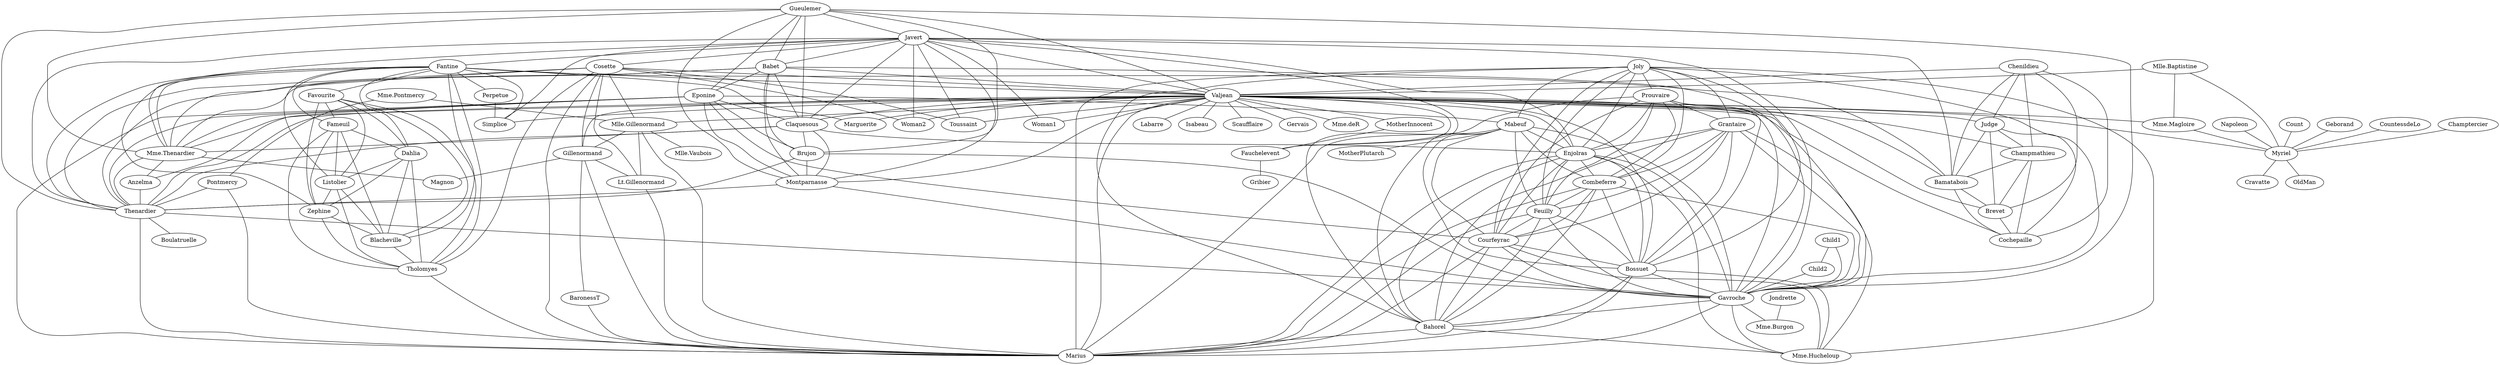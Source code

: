 graph  {
	Gueulemer -- Javert;
	Gueulemer -- Babet;
	Gueulemer -- Valjean;
	Gueulemer -- Eponine;
	Gueulemer -- Claquesous;
	Gueulemer -- "Mme.Thenardier";
	Gueulemer -- Brujon;
	Gueulemer -- Montparnasse;
	Gueulemer -- Thenardier;
	Gueulemer -- Gavroche;
	Joly -- Prouvaire;
	Joly -- Grantaire;
	Joly -- Mabeuf;
	Joly -- Enjolras;
	Joly -- Combeferre;
	Joly -- Feuilly;
	Joly -- Courfeyrac;
	Joly -- Bossuet;
	Joly -- Gavroche;
	Joly -- Bahorel;
	Joly -- "Mme.Hucheloup";
	Joly -- Marius;
	CountessdeLo -- Myriel;
	Prouvaire -- Grantaire;
	Prouvaire -- Enjolras;
	Prouvaire -- Combeferre;
	Prouvaire -- Feuilly;
	Prouvaire -- Courfeyrac;
	Prouvaire -- Bossuet;
	Prouvaire -- Gavroche;
	Prouvaire -- Bahorel;
	"Mlle.Baptistine" -- Valjean;
	"Mlle.Baptistine" -- "Mme.Magloire";
	"Mlle.Baptistine" -- Myriel;
	Javert -- Fantine;
	Javert -- Cosette;
	Javert -- Babet;
	Javert -- Valjean;
	Javert -- Toussaint;
	Javert -- Claquesous;
	Javert -- Enjolras;
	Javert -- "Mme.Thenardier";
	Javert -- Woman1;
	Javert -- Woman2;
	Javert -- Montparnasse;
	Javert -- Fauchelevent;
	Javert -- Bamatabois;
	Javert -- Thenardier;
	Javert -- Simplice;
	Javert -- Gavroche;
	Chenildieu -- Valjean;
	Chenildieu -- Judge;
	Chenildieu -- Champmathieu;
	Chenildieu -- Bamatabois;
	Chenildieu -- Brevet;
	Chenildieu -- Cochepaille;
	Fantine -- Valjean;
	Fantine -- Favourite;
	Fantine -- Fameuil;
	Fantine -- "Mme.Thenardier";
	Fantine -- Perpetue;
	Fantine -- Dahlia;
	Fantine -- Listolier;
	Fantine -- Zephine;
	Fantine -- Bamatabois;
	Fantine -- Blacheville;
	Fantine -- Tholomyes;
	Fantine -- Thenardier;
	Fantine -- Simplice;
	Fantine -- Marguerite;
	Cosette -- Valjean;
	Cosette -- Toussaint;
	Cosette -- "Mme.Thenardier";
	Cosette -- "Mlle.Gillenormand";
	Cosette -- Woman2;
	Cosette -- Gillenormand;
	Cosette -- Tholomyes;
	Cosette -- Thenardier;
	Cosette -- "Lt.Gillenormand";
	Cosette -- Marius;
	Babet -- Valjean;
	Babet -- Eponine;
	Babet -- Claquesous;
	Babet -- "Mme.Thenardier";
	Babet -- Brujon;
	Babet -- Montparnasse;
	Babet -- Thenardier;
	Babet -- Gavroche;
	"Mme.Pontmercy" -- Pontmercy;
	"Mme.Pontmercy" -- "Mlle.Gillenormand";
	Valjean -- Toussaint;
	Valjean -- "Mme.Magloire";
	Valjean -- Claquesous;
	Valjean -- Enjolras;
	Valjean -- Labarre;
	Valjean -- "Mme.Thenardier";
	Valjean -- "Mlle.Gillenormand";
	Valjean -- Judge;
	Valjean -- MotherInnocent;
	Valjean -- Isabeau;
	Valjean -- Woman1;
	Valjean -- Woman2;
	Valjean -- Champmathieu;
	Valjean -- Montparnasse;
	Valjean -- Gillenormand;
	Valjean -- Fauchelevent;
	Valjean -- Bamatabois;
	Valjean -- Bossuet;
	Valjean -- Thenardier;
	Valjean -- Simplice;
	Valjean -- Brevet;
	Valjean -- Marguerite;
	Valjean -- Gavroche;
	Valjean -- Myriel;
	Valjean -- Cochepaille;
	Valjean -- Scaufflaire;
	Valjean -- Gervais;
	Valjean -- Marius;
	Valjean -- "Mme.deR";
	Pontmercy -- Thenardier;
	Pontmercy -- Marius;
	Champtercier -- Myriel;
	Grantaire -- Enjolras;
	Grantaire -- Combeferre;
	Grantaire -- Feuilly;
	Grantaire -- Courfeyrac;
	Grantaire -- Bossuet;
	Grantaire -- Gavroche;
	Grantaire -- Bahorel;
	Grantaire -- "Mme.Hucheloup";
	Eponine -- Claquesous;
	Eponine -- Mabeuf;
	Eponine -- "Mme.Thenardier";
	Eponine -- Brujon;
	Eponine -- Montparnasse;
	Eponine -- Courfeyrac;
	Eponine -- Anzelma;
	Eponine -- Thenardier;
	Eponine -- Marius;
	Child1 -- Child2;
	Child1 -- Gavroche;
	Child2 -- Gavroche;
	"Mme.Magloire" -- Myriel;
	Favourite -- Fameuil;
	Favourite -- Dahlia;
	Favourite -- Listolier;
	Favourite -- Zephine;
	Favourite -- Blacheville;
	Favourite -- Tholomyes;
	Claquesous -- Enjolras;
	Claquesous -- "Mme.Thenardier";
	Claquesous -- Brujon;
	Claquesous -- Montparnasse;
	Claquesous -- Thenardier;
	Mabeuf -- Enjolras;
	Mabeuf -- Combeferre;
	Mabeuf -- Feuilly;
	Mabeuf -- Courfeyrac;
	Mabeuf -- Bossuet;
	Mabeuf -- Gavroche;
	Mabeuf -- Bahorel;
	Mabeuf -- Marius;
	Mabeuf -- MotherPlutarch;
	Fameuil -- Dahlia;
	Fameuil -- Listolier;
	Fameuil -- Zephine;
	Fameuil -- Blacheville;
	Fameuil -- Tholomyes;
	Enjolras -- Combeferre;
	Enjolras -- Feuilly;
	Enjolras -- Courfeyrac;
	Enjolras -- Bossuet;
	Enjolras -- Gavroche;
	Enjolras -- Bahorel;
	Enjolras -- "Mme.Hucheloup";
	Enjolras -- Marius;
	"Mme.Thenardier" -- Anzelma;
	"Mme.Thenardier" -- Thenardier;
	"Mme.Thenardier" -- Magnon;
	Perpetue -- Simplice;
	"Mlle.Gillenormand" -- Gillenormand;
	"Mlle.Gillenormand" -- "Lt.Gillenormand";
	"Mlle.Gillenormand" -- "Mlle.Vaubois";
	"Mlle.Gillenormand" -- Marius;
	Judge -- Champmathieu;
	Judge -- Bamatabois;
	Judge -- Brevet;
	Judge -- Cochepaille;
	Dahlia -- Listolier;
	Dahlia -- Zephine;
	Dahlia -- Blacheville;
	Dahlia -- Tholomyes;
	Brujon -- Montparnasse;
	Brujon -- Thenardier;
	Brujon -- Gavroche;
	MotherInnocent -- Fauchelevent;
	Napoleon -- Myriel;
	Listolier -- Zephine;
	Listolier -- Blacheville;
	Listolier -- Tholomyes;
	Count -- Myriel;
	Combeferre -- Feuilly;
	Combeferre -- Courfeyrac;
	Combeferre -- Bossuet;
	Combeferre -- Gavroche;
	Combeferre -- Bahorel;
	Combeferre -- Marius;
	Feuilly -- Courfeyrac;
	Feuilly -- Bossuet;
	Feuilly -- Gavroche;
	Feuilly -- Bahorel;
	Feuilly -- Marius;
	Champmathieu -- Bamatabois;
	Champmathieu -- Brevet;
	Champmathieu -- Cochepaille;
	Montparnasse -- Thenardier;
	Montparnasse -- Gavroche;
	Courfeyrac -- Bossuet;
	Courfeyrac -- Gavroche;
	Courfeyrac -- Bahorel;
	Courfeyrac -- "Mme.Hucheloup";
	Courfeyrac -- Marius;
	Gillenormand -- "Lt.Gillenormand";
	Gillenormand -- Magnon;
	Gillenormand -- BaronessT;
	Gillenormand -- Marius;
	Anzelma -- Thenardier;
	Zephine -- Blacheville;
	Zephine -- Tholomyes;
	Jondrette -- "Mme.Burgon";
	Fauchelevent -- Gribier;
	Bamatabois -- Brevet;
	Bamatabois -- Cochepaille;
	Blacheville -- Tholomyes;
	Bossuet -- Gavroche;
	Bossuet -- Bahorel;
	Bossuet -- "Mme.Hucheloup";
	Bossuet -- Marius;
	Geborand -- Myriel;
	Tholomyes -- Marius;
	Thenardier -- Gavroche;
	Thenardier -- Boulatruelle;
	Thenardier -- Marius;
	"Lt.Gillenormand" -- Marius;
	Brevet -- Cochepaille;
	Gavroche -- Bahorel;
	Gavroche -- "Mme.Burgon";
	Gavroche -- "Mme.Hucheloup";
	Gavroche -- Marius;
	Myriel -- OldMan;
	Myriel -- Cravatte;
	Bahorel -- "Mme.Hucheloup";
	Bahorel -- Marius;
	BaronessT -- Marius;
}
